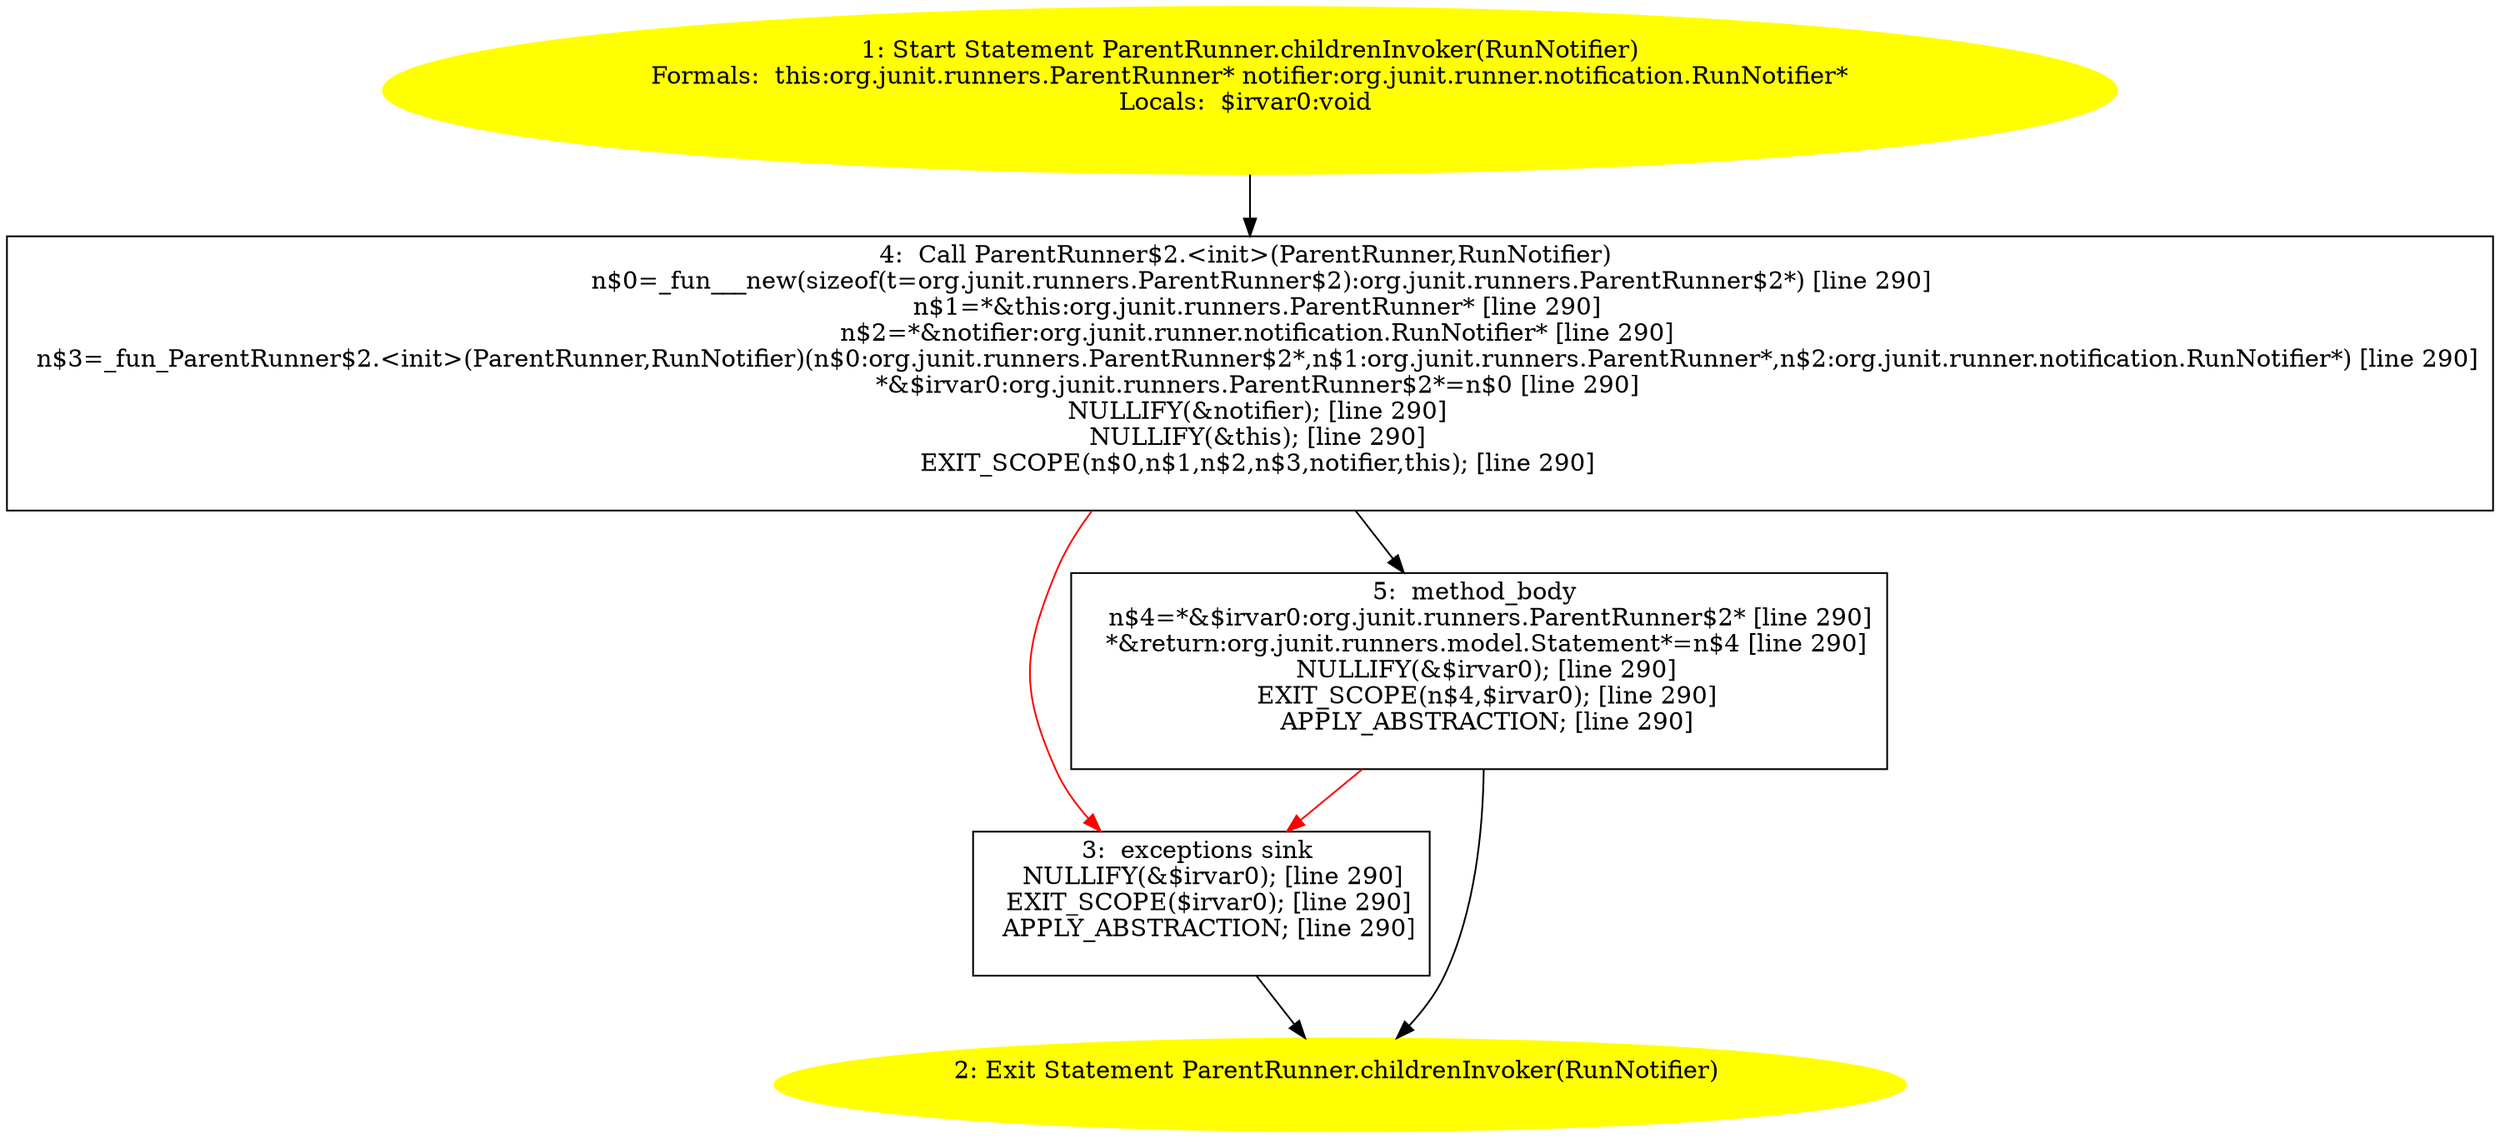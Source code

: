 /* @generated */
digraph cfg {
"org.junit.runners.ParentRunner.childrenInvoker(org.junit.runner.notification.RunNotifier):org.junit..4e53f4be64966200d7482b7034091ea0_1" [label="1: Start Statement ParentRunner.childrenInvoker(RunNotifier)\nFormals:  this:org.junit.runners.ParentRunner* notifier:org.junit.runner.notification.RunNotifier*\nLocals:  $irvar0:void \n  " color=yellow style=filled]
	

	 "org.junit.runners.ParentRunner.childrenInvoker(org.junit.runner.notification.RunNotifier):org.junit..4e53f4be64966200d7482b7034091ea0_1" -> "org.junit.runners.ParentRunner.childrenInvoker(org.junit.runner.notification.RunNotifier):org.junit..4e53f4be64966200d7482b7034091ea0_4" ;
"org.junit.runners.ParentRunner.childrenInvoker(org.junit.runner.notification.RunNotifier):org.junit..4e53f4be64966200d7482b7034091ea0_2" [label="2: Exit Statement ParentRunner.childrenInvoker(RunNotifier) \n  " color=yellow style=filled]
	

"org.junit.runners.ParentRunner.childrenInvoker(org.junit.runner.notification.RunNotifier):org.junit..4e53f4be64966200d7482b7034091ea0_3" [label="3:  exceptions sink \n   NULLIFY(&$irvar0); [line 290]\n  EXIT_SCOPE($irvar0); [line 290]\n  APPLY_ABSTRACTION; [line 290]\n " shape="box"]
	

	 "org.junit.runners.ParentRunner.childrenInvoker(org.junit.runner.notification.RunNotifier):org.junit..4e53f4be64966200d7482b7034091ea0_3" -> "org.junit.runners.ParentRunner.childrenInvoker(org.junit.runner.notification.RunNotifier):org.junit..4e53f4be64966200d7482b7034091ea0_2" ;
"org.junit.runners.ParentRunner.childrenInvoker(org.junit.runner.notification.RunNotifier):org.junit..4e53f4be64966200d7482b7034091ea0_4" [label="4:  Call ParentRunner$2.<init>(ParentRunner,RunNotifier) \n   n$0=_fun___new(sizeof(t=org.junit.runners.ParentRunner$2):org.junit.runners.ParentRunner$2*) [line 290]\n  n$1=*&this:org.junit.runners.ParentRunner* [line 290]\n  n$2=*&notifier:org.junit.runner.notification.RunNotifier* [line 290]\n  n$3=_fun_ParentRunner$2.<init>(ParentRunner,RunNotifier)(n$0:org.junit.runners.ParentRunner$2*,n$1:org.junit.runners.ParentRunner*,n$2:org.junit.runner.notification.RunNotifier*) [line 290]\n  *&$irvar0:org.junit.runners.ParentRunner$2*=n$0 [line 290]\n  NULLIFY(&notifier); [line 290]\n  NULLIFY(&this); [line 290]\n  EXIT_SCOPE(n$0,n$1,n$2,n$3,notifier,this); [line 290]\n " shape="box"]
	

	 "org.junit.runners.ParentRunner.childrenInvoker(org.junit.runner.notification.RunNotifier):org.junit..4e53f4be64966200d7482b7034091ea0_4" -> "org.junit.runners.ParentRunner.childrenInvoker(org.junit.runner.notification.RunNotifier):org.junit..4e53f4be64966200d7482b7034091ea0_5" ;
	 "org.junit.runners.ParentRunner.childrenInvoker(org.junit.runner.notification.RunNotifier):org.junit..4e53f4be64966200d7482b7034091ea0_4" -> "org.junit.runners.ParentRunner.childrenInvoker(org.junit.runner.notification.RunNotifier):org.junit..4e53f4be64966200d7482b7034091ea0_3" [color="red" ];
"org.junit.runners.ParentRunner.childrenInvoker(org.junit.runner.notification.RunNotifier):org.junit..4e53f4be64966200d7482b7034091ea0_5" [label="5:  method_body \n   n$4=*&$irvar0:org.junit.runners.ParentRunner$2* [line 290]\n  *&return:org.junit.runners.model.Statement*=n$4 [line 290]\n  NULLIFY(&$irvar0); [line 290]\n  EXIT_SCOPE(n$4,$irvar0); [line 290]\n  APPLY_ABSTRACTION; [line 290]\n " shape="box"]
	

	 "org.junit.runners.ParentRunner.childrenInvoker(org.junit.runner.notification.RunNotifier):org.junit..4e53f4be64966200d7482b7034091ea0_5" -> "org.junit.runners.ParentRunner.childrenInvoker(org.junit.runner.notification.RunNotifier):org.junit..4e53f4be64966200d7482b7034091ea0_2" ;
	 "org.junit.runners.ParentRunner.childrenInvoker(org.junit.runner.notification.RunNotifier):org.junit..4e53f4be64966200d7482b7034091ea0_5" -> "org.junit.runners.ParentRunner.childrenInvoker(org.junit.runner.notification.RunNotifier):org.junit..4e53f4be64966200d7482b7034091ea0_3" [color="red" ];
}
